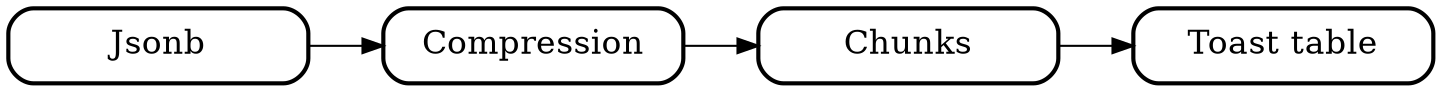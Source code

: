 digraph TOAST {
    rankdir=LR;

    node [
        shape="rectangle",
        style="rounded",
        pin=true,
        width=2,
        penwidth=2,
        fontsize=16
    ];

    Toast_table [label="Toast table"]

    Jsonb -> Compression
    Compression -> Chunks
    Chunks -> Toast_table
}
